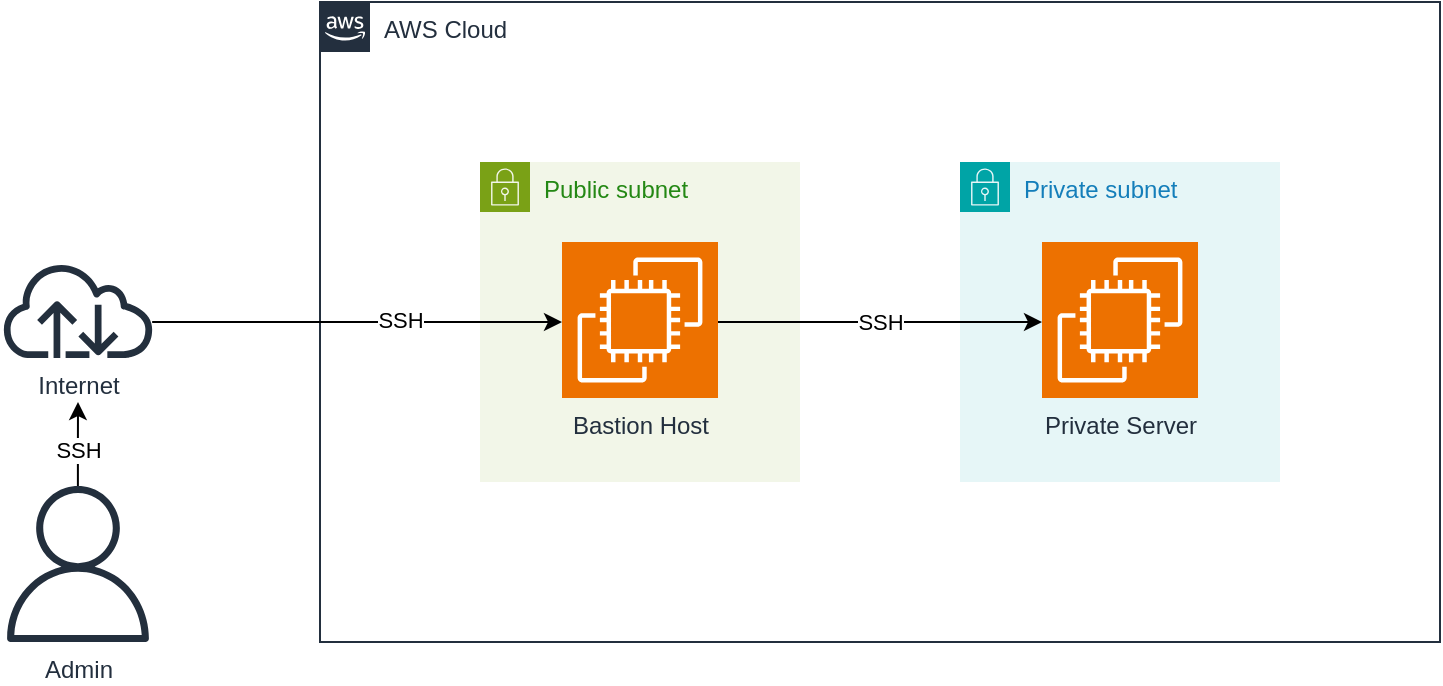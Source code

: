 <mxfile version="27.1.6">
  <diagram name="Page-1" id="b3kSgrx2vGMmETdr_YDn">
    <mxGraphModel dx="1216" dy="731" grid="1" gridSize="10" guides="1" tooltips="1" connect="1" arrows="1" fold="1" page="1" pageScale="1" pageWidth="850" pageHeight="1100" math="0" shadow="0">
      <root>
        <mxCell id="0" />
        <mxCell id="1" parent="0" />
        <mxCell id="GjXdtXDcGyxyJpDaa6RI-1" value="AWS Cloud" style="points=[[0,0],[0.25,0],[0.5,0],[0.75,0],[1,0],[1,0.25],[1,0.5],[1,0.75],[1,1],[0.75,1],[0.5,1],[0.25,1],[0,1],[0,0.75],[0,0.5],[0,0.25]];outlineConnect=0;gradientColor=none;html=1;whiteSpace=wrap;fontSize=12;fontStyle=0;container=1;pointerEvents=0;collapsible=0;recursiveResize=0;shape=mxgraph.aws4.group;grIcon=mxgraph.aws4.group_aws_cloud_alt;strokeColor=#232F3E;fillColor=none;verticalAlign=top;align=left;spacingLeft=30;fontColor=#232F3E;dashed=0;" parent="1" vertex="1">
          <mxGeometry x="240" y="80" width="560" height="320" as="geometry" />
        </mxCell>
        <mxCell id="GjXdtXDcGyxyJpDaa6RI-3" value="Private subnet" style="points=[[0,0],[0.25,0],[0.5,0],[0.75,0],[1,0],[1,0.25],[1,0.5],[1,0.75],[1,1],[0.75,1],[0.5,1],[0.25,1],[0,1],[0,0.75],[0,0.5],[0,0.25]];outlineConnect=0;gradientColor=none;html=1;whiteSpace=wrap;fontSize=12;fontStyle=0;container=1;pointerEvents=0;collapsible=0;recursiveResize=0;shape=mxgraph.aws4.group;grIcon=mxgraph.aws4.group_security_group;grStroke=0;strokeColor=#00A4A6;fillColor=#E6F6F7;verticalAlign=top;align=left;spacingLeft=30;fontColor=#147EBA;dashed=0;" parent="GjXdtXDcGyxyJpDaa6RI-1" vertex="1">
          <mxGeometry x="320" y="80" width="160" height="160" as="geometry" />
        </mxCell>
        <mxCell id="GjXdtXDcGyxyJpDaa6RI-6" value="Private Server" style="sketch=0;points=[[0,0,0],[0.25,0,0],[0.5,0,0],[0.75,0,0],[1,0,0],[0,1,0],[0.25,1,0],[0.5,1,0],[0.75,1,0],[1,1,0],[0,0.25,0],[0,0.5,0],[0,0.75,0],[1,0.25,0],[1,0.5,0],[1,0.75,0]];outlineConnect=0;fontColor=#232F3E;fillColor=#ED7100;strokeColor=#ffffff;dashed=0;verticalLabelPosition=bottom;verticalAlign=top;align=center;html=1;fontSize=12;fontStyle=0;aspect=fixed;shape=mxgraph.aws4.resourceIcon;resIcon=mxgraph.aws4.ec2;" parent="GjXdtXDcGyxyJpDaa6RI-3" vertex="1">
          <mxGeometry x="41" y="40" width="78" height="78" as="geometry" />
        </mxCell>
        <mxCell id="GjXdtXDcGyxyJpDaa6RI-2" value="Public subnet" style="points=[[0,0],[0.25,0],[0.5,0],[0.75,0],[1,0],[1,0.25],[1,0.5],[1,0.75],[1,1],[0.75,1],[0.5,1],[0.25,1],[0,1],[0,0.75],[0,0.5],[0,0.25]];outlineConnect=0;gradientColor=none;html=1;whiteSpace=wrap;fontSize=12;fontStyle=0;container=1;pointerEvents=0;collapsible=0;recursiveResize=0;shape=mxgraph.aws4.group;grIcon=mxgraph.aws4.group_security_group;grStroke=0;strokeColor=#7AA116;fillColor=#F2F6E8;verticalAlign=top;align=left;spacingLeft=30;fontColor=#248814;dashed=0;" parent="GjXdtXDcGyxyJpDaa6RI-1" vertex="1">
          <mxGeometry x="80" y="80" width="160" height="160" as="geometry" />
        </mxCell>
        <mxCell id="GjXdtXDcGyxyJpDaa6RI-5" value="Bastion Host" style="sketch=0;points=[[0,0,0],[0.25,0,0],[0.5,0,0],[0.75,0,0],[1,0,0],[0,1,0],[0.25,1,0],[0.5,1,0],[0.75,1,0],[1,1,0],[0,0.25,0],[0,0.5,0],[0,0.75,0],[1,0.25,0],[1,0.5,0],[1,0.75,0]];outlineConnect=0;fontColor=#232F3E;fillColor=#ED7100;strokeColor=#ffffff;dashed=0;verticalLabelPosition=bottom;verticalAlign=top;align=center;html=1;fontSize=12;fontStyle=0;aspect=fixed;shape=mxgraph.aws4.resourceIcon;resIcon=mxgraph.aws4.ec2;" parent="GjXdtXDcGyxyJpDaa6RI-2" vertex="1">
          <mxGeometry x="41" y="40" width="78" height="78" as="geometry" />
        </mxCell>
        <mxCell id="GjXdtXDcGyxyJpDaa6RI-14" style="edgeStyle=orthogonalEdgeStyle;rounded=0;orthogonalLoop=1;jettySize=auto;html=1;" parent="GjXdtXDcGyxyJpDaa6RI-1" source="GjXdtXDcGyxyJpDaa6RI-5" target="GjXdtXDcGyxyJpDaa6RI-6" edge="1">
          <mxGeometry relative="1" as="geometry">
            <Array as="points">
              <mxPoint x="280" y="160" />
              <mxPoint x="280" y="160" />
            </Array>
          </mxGeometry>
        </mxCell>
        <mxCell id="GjXdtXDcGyxyJpDaa6RI-15" value="SSH" style="edgeLabel;html=1;align=center;verticalAlign=middle;resizable=0;points=[];" parent="GjXdtXDcGyxyJpDaa6RI-14" vertex="1" connectable="0">
          <mxGeometry x="-0.074" y="3" relative="1" as="geometry">
            <mxPoint x="6" y="3" as="offset" />
          </mxGeometry>
        </mxCell>
        <mxCell id="GjXdtXDcGyxyJpDaa6RI-12" style="edgeStyle=orthogonalEdgeStyle;rounded=0;orthogonalLoop=1;jettySize=auto;html=1;" parent="1" source="GjXdtXDcGyxyJpDaa6RI-10" target="GjXdtXDcGyxyJpDaa6RI-5" edge="1">
          <mxGeometry relative="1" as="geometry">
            <Array as="points">
              <mxPoint x="250" y="240" />
              <mxPoint x="250" y="240" />
            </Array>
          </mxGeometry>
        </mxCell>
        <mxCell id="GjXdtXDcGyxyJpDaa6RI-13" value="SSH" style="edgeLabel;html=1;align=center;verticalAlign=middle;resizable=0;points=[];" parent="GjXdtXDcGyxyJpDaa6RI-12" vertex="1" connectable="0">
          <mxGeometry x="-0.015" y="1" relative="1" as="geometry">
            <mxPoint x="23" as="offset" />
          </mxGeometry>
        </mxCell>
        <mxCell id="GjXdtXDcGyxyJpDaa6RI-10" value="Internet" style="sketch=0;outlineConnect=0;fontColor=#232F3E;gradientColor=none;fillColor=#232F3D;strokeColor=none;dashed=0;verticalLabelPosition=bottom;verticalAlign=top;align=center;html=1;fontSize=12;fontStyle=0;aspect=fixed;pointerEvents=1;shape=mxgraph.aws4.internet;" parent="1" vertex="1">
          <mxGeometry x="80" y="210" width="78" height="48" as="geometry" />
        </mxCell>
        <mxCell id="GjXdtXDcGyxyJpDaa6RI-17" style="edgeStyle=orthogonalEdgeStyle;rounded=0;orthogonalLoop=1;jettySize=auto;html=1;" parent="1" source="GjXdtXDcGyxyJpDaa6RI-16" edge="1">
          <mxGeometry relative="1" as="geometry">
            <mxPoint x="119" y="280" as="targetPoint" />
          </mxGeometry>
        </mxCell>
        <mxCell id="GjXdtXDcGyxyJpDaa6RI-18" value="SSH" style="edgeLabel;html=1;align=center;verticalAlign=middle;resizable=0;points=[];" parent="GjXdtXDcGyxyJpDaa6RI-17" vertex="1" connectable="0">
          <mxGeometry x="-0.125" relative="1" as="geometry">
            <mxPoint as="offset" />
          </mxGeometry>
        </mxCell>
        <mxCell id="GjXdtXDcGyxyJpDaa6RI-16" value="Admin" style="sketch=0;outlineConnect=0;fontColor=#232F3E;gradientColor=none;fillColor=#232F3D;strokeColor=none;dashed=0;verticalLabelPosition=bottom;verticalAlign=top;align=center;html=1;fontSize=12;fontStyle=0;aspect=fixed;pointerEvents=1;shape=mxgraph.aws4.user;" parent="1" vertex="1">
          <mxGeometry x="80" y="322" width="78" height="78" as="geometry" />
        </mxCell>
      </root>
    </mxGraphModel>
  </diagram>
</mxfile>
